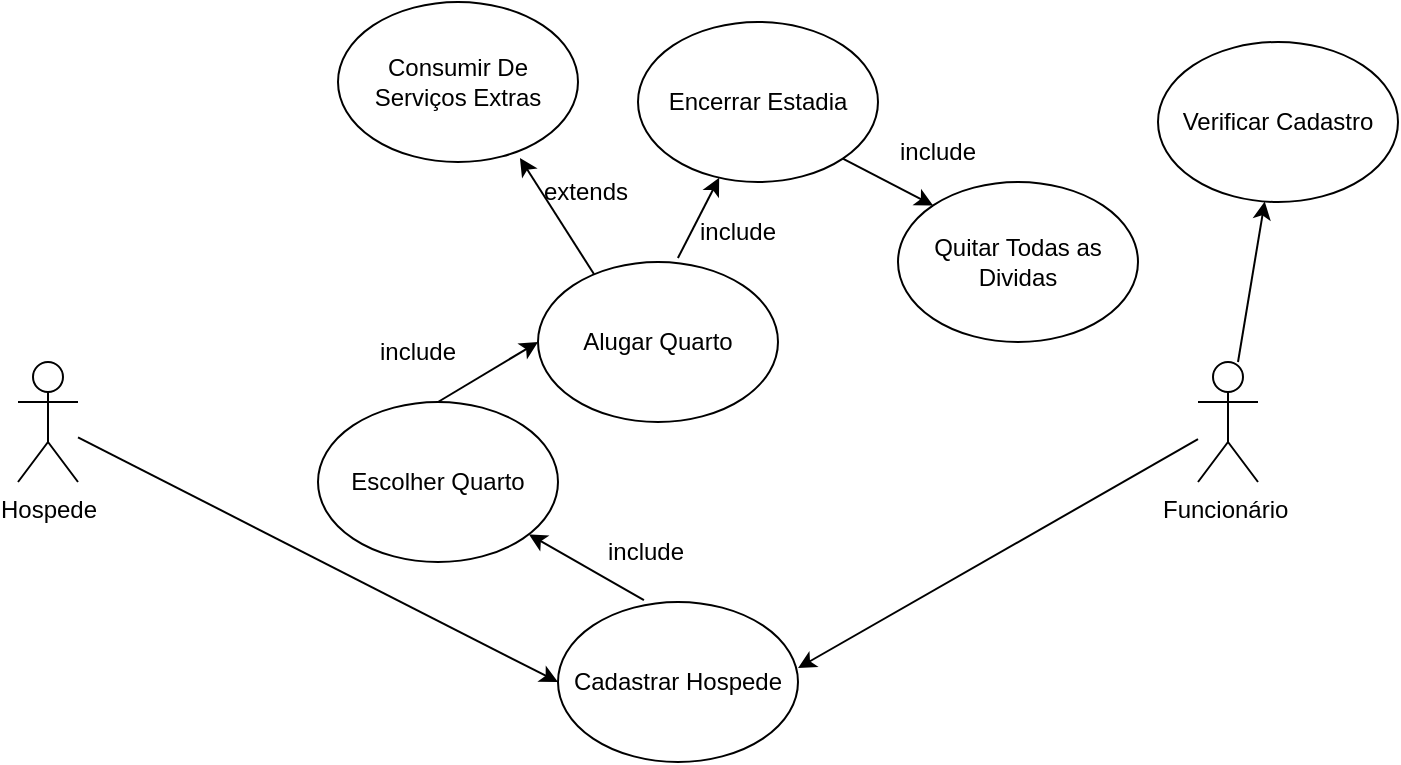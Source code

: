 <mxfile version="21.2.6" type="github">
  <diagram name="Página-1" id="090C5BfIKsPb5IIpAw25">
    <mxGraphModel dx="880" dy="484" grid="1" gridSize="10" guides="1" tooltips="1" connect="1" arrows="1" fold="1" page="1" pageScale="1" pageWidth="827" pageHeight="1169" math="0" shadow="0">
      <root>
        <mxCell id="0" />
        <mxCell id="1" parent="0" />
        <mxCell id="Zgf-avjBoHdvqSR2Pd4k-1" value="Hospede" style="shape=umlActor;verticalLabelPosition=bottom;verticalAlign=top;html=1;outlineConnect=0;" vertex="1" parent="1">
          <mxGeometry x="100" y="210" width="30" height="60" as="geometry" />
        </mxCell>
        <mxCell id="Zgf-avjBoHdvqSR2Pd4k-2" value="Funcionário&amp;nbsp;" style="shape=umlActor;verticalLabelPosition=bottom;verticalAlign=top;html=1;outlineConnect=0;" vertex="1" parent="1">
          <mxGeometry x="690" y="210" width="30" height="60" as="geometry" />
        </mxCell>
        <mxCell id="Zgf-avjBoHdvqSR2Pd4k-3" value="Alugar Quarto" style="ellipse;whiteSpace=wrap;html=1;" vertex="1" parent="1">
          <mxGeometry x="360" y="160" width="120" height="80" as="geometry" />
        </mxCell>
        <mxCell id="Zgf-avjBoHdvqSR2Pd4k-6" value="Verificar Cadastro" style="ellipse;whiteSpace=wrap;html=1;" vertex="1" parent="1">
          <mxGeometry x="670" y="50" width="120" height="80" as="geometry" />
        </mxCell>
        <mxCell id="Zgf-avjBoHdvqSR2Pd4k-7" value="Cadastrar Hospede" style="ellipse;whiteSpace=wrap;html=1;" vertex="1" parent="1">
          <mxGeometry x="370" y="330" width="120" height="80" as="geometry" />
        </mxCell>
        <mxCell id="Zgf-avjBoHdvqSR2Pd4k-8" value="Consumir De Serviços Extras" style="ellipse;whiteSpace=wrap;html=1;" vertex="1" parent="1">
          <mxGeometry x="260" y="30" width="120" height="80" as="geometry" />
        </mxCell>
        <mxCell id="Zgf-avjBoHdvqSR2Pd4k-9" value="Escolher Quarto" style="ellipse;whiteSpace=wrap;html=1;" vertex="1" parent="1">
          <mxGeometry x="250" y="230" width="120" height="80" as="geometry" />
        </mxCell>
        <mxCell id="Zgf-avjBoHdvqSR2Pd4k-10" value="" style="endArrow=classic;html=1;rounded=0;entryX=0;entryY=0.5;entryDx=0;entryDy=0;" edge="1" parent="1" source="Zgf-avjBoHdvqSR2Pd4k-1" target="Zgf-avjBoHdvqSR2Pd4k-7">
          <mxGeometry width="50" height="50" relative="1" as="geometry">
            <mxPoint x="140" y="240" as="sourcePoint" />
            <mxPoint x="190" y="190" as="targetPoint" />
          </mxGeometry>
        </mxCell>
        <mxCell id="Zgf-avjBoHdvqSR2Pd4k-12" value="" style="endArrow=classic;html=1;rounded=0;entryX=1;entryY=0.413;entryDx=0;entryDy=0;entryPerimeter=0;" edge="1" parent="1" source="Zgf-avjBoHdvqSR2Pd4k-2" target="Zgf-avjBoHdvqSR2Pd4k-7">
          <mxGeometry width="50" height="50" relative="1" as="geometry">
            <mxPoint x="390" y="270" as="sourcePoint" />
            <mxPoint x="440" y="220" as="targetPoint" />
          </mxGeometry>
        </mxCell>
        <mxCell id="Zgf-avjBoHdvqSR2Pd4k-13" value="" style="endArrow=classic;html=1;rounded=0;" edge="1" parent="1" source="Zgf-avjBoHdvqSR2Pd4k-2" target="Zgf-avjBoHdvqSR2Pd4k-6">
          <mxGeometry width="50" height="50" relative="1" as="geometry">
            <mxPoint x="390" y="270" as="sourcePoint" />
            <mxPoint x="440" y="220" as="targetPoint" />
          </mxGeometry>
        </mxCell>
        <mxCell id="Zgf-avjBoHdvqSR2Pd4k-14" value="" style="endArrow=classic;html=1;rounded=0;exitX=0.358;exitY=-0.012;exitDx=0;exitDy=0;exitPerimeter=0;" edge="1" parent="1" source="Zgf-avjBoHdvqSR2Pd4k-7" target="Zgf-avjBoHdvqSR2Pd4k-9">
          <mxGeometry width="50" height="50" relative="1" as="geometry">
            <mxPoint x="390" y="270" as="sourcePoint" />
            <mxPoint x="440" y="220" as="targetPoint" />
          </mxGeometry>
        </mxCell>
        <mxCell id="Zgf-avjBoHdvqSR2Pd4k-15" value="" style="endArrow=classic;html=1;rounded=0;exitX=0.5;exitY=0;exitDx=0;exitDy=0;entryX=0;entryY=0.5;entryDx=0;entryDy=0;" edge="1" parent="1" source="Zgf-avjBoHdvqSR2Pd4k-9" target="Zgf-avjBoHdvqSR2Pd4k-3">
          <mxGeometry width="50" height="50" relative="1" as="geometry">
            <mxPoint x="295" y="225" as="sourcePoint" />
            <mxPoint x="345" y="175" as="targetPoint" />
          </mxGeometry>
        </mxCell>
        <mxCell id="Zgf-avjBoHdvqSR2Pd4k-16" value="" style="endArrow=classic;html=1;rounded=0;entryX=0.758;entryY=0.975;entryDx=0;entryDy=0;entryPerimeter=0;exitX=0.233;exitY=0.075;exitDx=0;exitDy=0;exitPerimeter=0;" edge="1" parent="1" source="Zgf-avjBoHdvqSR2Pd4k-3" target="Zgf-avjBoHdvqSR2Pd4k-8">
          <mxGeometry width="50" height="50" relative="1" as="geometry">
            <mxPoint x="390" y="270" as="sourcePoint" />
            <mxPoint x="440" y="220" as="targetPoint" />
          </mxGeometry>
        </mxCell>
        <mxCell id="Zgf-avjBoHdvqSR2Pd4k-17" value="Encerrar Estadia" style="ellipse;whiteSpace=wrap;html=1;" vertex="1" parent="1">
          <mxGeometry x="410" y="40" width="120" height="80" as="geometry" />
        </mxCell>
        <mxCell id="Zgf-avjBoHdvqSR2Pd4k-18" value="" style="endArrow=classic;html=1;rounded=0;exitX=0.583;exitY=-0.025;exitDx=0;exitDy=0;exitPerimeter=0;" edge="1" parent="1" source="Zgf-avjBoHdvqSR2Pd4k-3" target="Zgf-avjBoHdvqSR2Pd4k-17">
          <mxGeometry width="50" height="50" relative="1" as="geometry">
            <mxPoint x="390" y="270" as="sourcePoint" />
            <mxPoint x="440" y="300" as="targetPoint" />
          </mxGeometry>
        </mxCell>
        <mxCell id="Zgf-avjBoHdvqSR2Pd4k-19" value="Quitar Todas as Dividas" style="ellipse;whiteSpace=wrap;html=1;" vertex="1" parent="1">
          <mxGeometry x="540" y="120" width="120" height="80" as="geometry" />
        </mxCell>
        <mxCell id="Zgf-avjBoHdvqSR2Pd4k-20" value="" style="endArrow=classic;html=1;rounded=0;entryX=0;entryY=0;entryDx=0;entryDy=0;exitX=1;exitY=1;exitDx=0;exitDy=0;" edge="1" parent="1" source="Zgf-avjBoHdvqSR2Pd4k-17" target="Zgf-avjBoHdvqSR2Pd4k-19">
          <mxGeometry width="50" height="50" relative="1" as="geometry">
            <mxPoint x="390" y="210" as="sourcePoint" />
            <mxPoint x="440" y="160" as="targetPoint" />
          </mxGeometry>
        </mxCell>
        <mxCell id="Zgf-avjBoHdvqSR2Pd4k-21" value="include" style="text;html=1;strokeColor=none;fillColor=none;align=center;verticalAlign=middle;whiteSpace=wrap;rounded=0;" vertex="1" parent="1">
          <mxGeometry x="384" y="290" width="60" height="30" as="geometry" />
        </mxCell>
        <mxCell id="Zgf-avjBoHdvqSR2Pd4k-22" value="include" style="text;html=1;strokeColor=none;fillColor=none;align=center;verticalAlign=middle;whiteSpace=wrap;rounded=0;" vertex="1" parent="1">
          <mxGeometry x="270" y="190" width="60" height="30" as="geometry" />
        </mxCell>
        <mxCell id="Zgf-avjBoHdvqSR2Pd4k-23" value="include" style="text;html=1;strokeColor=none;fillColor=none;align=center;verticalAlign=middle;whiteSpace=wrap;rounded=0;" vertex="1" parent="1">
          <mxGeometry x="430" y="130" width="60" height="30" as="geometry" />
        </mxCell>
        <mxCell id="Zgf-avjBoHdvqSR2Pd4k-24" value="include" style="text;html=1;strokeColor=none;fillColor=none;align=center;verticalAlign=middle;whiteSpace=wrap;rounded=0;" vertex="1" parent="1">
          <mxGeometry x="530" y="90" width="60" height="30" as="geometry" />
        </mxCell>
        <mxCell id="Zgf-avjBoHdvqSR2Pd4k-25" value="extends" style="text;html=1;strokeColor=none;fillColor=none;align=center;verticalAlign=middle;whiteSpace=wrap;rounded=0;" vertex="1" parent="1">
          <mxGeometry x="354" y="110" width="60" height="30" as="geometry" />
        </mxCell>
      </root>
    </mxGraphModel>
  </diagram>
</mxfile>
